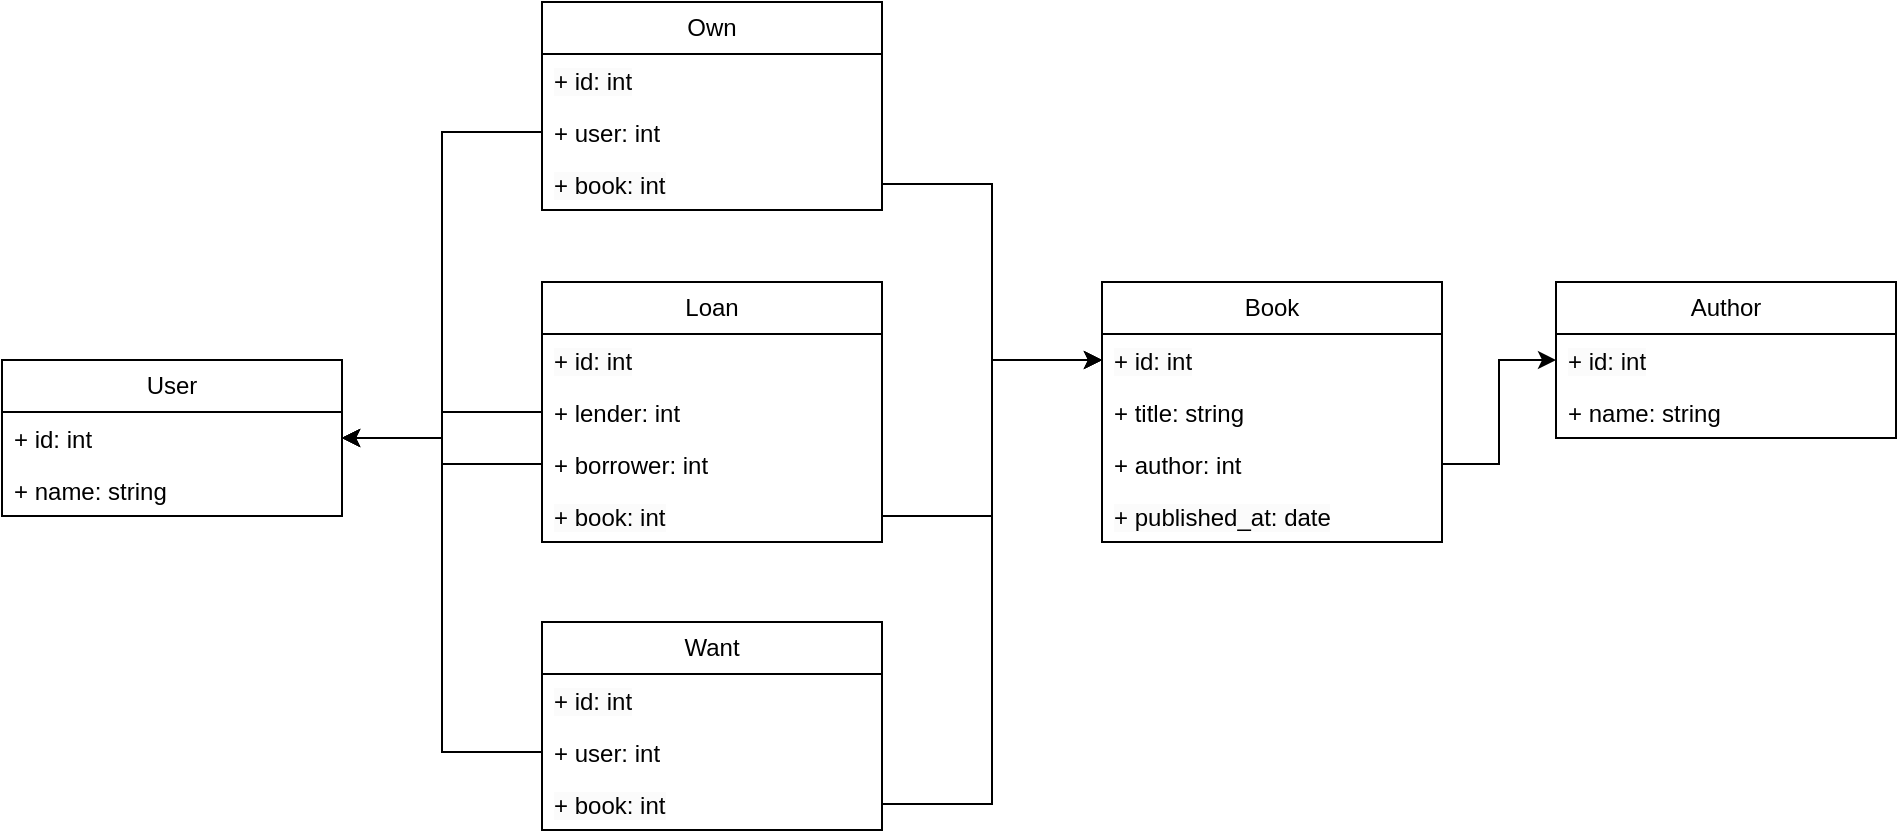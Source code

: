 <mxfile version="21.0.10" type="device"><diagram name="Page-1" id="bZn8VoKcbjFd9jEYLJrc"><mxGraphModel dx="805" dy="1113" grid="1" gridSize="10" guides="1" tooltips="1" connect="1" arrows="1" fold="1" page="1" pageScale="1" pageWidth="827" pageHeight="1169" math="0" shadow="0"><root><mxCell id="0"/><mxCell id="1" parent="0"/><mxCell id="YTPNPLfVBdaX0Bnv0ULR-1" value="Book" style="swimlane;fontStyle=0;childLayout=stackLayout;horizontal=1;startSize=26;fillColor=none;horizontalStack=0;resizeParent=1;resizeParentMax=0;resizeLast=0;collapsible=1;marginBottom=0;whiteSpace=wrap;html=1;" parent="1" vertex="1"><mxGeometry x="600" y="550" width="170" height="130" as="geometry"><mxRectangle x="340" y="560" width="70" height="30" as="alternateBounds"/></mxGeometry></mxCell><mxCell id="YTPNPLfVBdaX0Bnv0ULR-26" value="&lt;span style=&quot;caret-color: rgb(0, 0, 0); color: rgb(0, 0, 0); font-family: Helvetica; font-size: 12px; font-style: normal; font-variant-caps: normal; font-weight: 400; letter-spacing: normal; text-align: left; text-indent: 0px; text-transform: none; word-spacing: 0px; -webkit-text-stroke-width: 0px; background-color: rgb(251, 251, 251); text-decoration: none; float: none; display: inline !important;&quot;&gt;+ id: int&lt;/span&gt;" style="text;strokeColor=none;fillColor=none;align=left;verticalAlign=top;spacingLeft=4;spacingRight=4;overflow=hidden;rotatable=0;points=[[0,0.5],[1,0.5]];portConstraint=eastwest;whiteSpace=wrap;html=1;" parent="YTPNPLfVBdaX0Bnv0ULR-1" vertex="1"><mxGeometry y="26" width="170" height="26" as="geometry"/></mxCell><mxCell id="YTPNPLfVBdaX0Bnv0ULR-2" value="+ title: string" style="text;strokeColor=none;fillColor=none;align=left;verticalAlign=top;spacingLeft=4;spacingRight=4;overflow=hidden;rotatable=0;points=[[0,0.5],[1,0.5]];portConstraint=eastwest;whiteSpace=wrap;html=1;" parent="YTPNPLfVBdaX0Bnv0ULR-1" vertex="1"><mxGeometry y="52" width="170" height="26" as="geometry"/></mxCell><mxCell id="YTPNPLfVBdaX0Bnv0ULR-3" value="+ author: int" style="text;strokeColor=none;fillColor=none;align=left;verticalAlign=top;spacingLeft=4;spacingRight=4;overflow=hidden;rotatable=0;points=[[0,0.5],[1,0.5]];portConstraint=eastwest;whiteSpace=wrap;html=1;" parent="YTPNPLfVBdaX0Bnv0ULR-1" vertex="1"><mxGeometry y="78" width="170" height="26" as="geometry"/></mxCell><mxCell id="YTPNPLfVBdaX0Bnv0ULR-5" value="&lt;span style=&quot;caret-color: rgb(0, 0, 0); color: rgb(0, 0, 0); font-family: Helvetica; font-size: 12px; font-style: normal; font-variant-caps: normal; font-weight: 400; letter-spacing: normal; text-align: left; text-indent: 0px; text-transform: none; word-spacing: 0px; -webkit-text-stroke-width: 0px; background-color: rgb(251, 251, 251); text-decoration: none; float: none; display: inline !important;&quot;&gt;+ published_at: date&lt;/span&gt;" style="text;strokeColor=none;fillColor=none;align=left;verticalAlign=top;spacingLeft=4;spacingRight=4;overflow=hidden;rotatable=0;points=[[0,0.5],[1,0.5]];portConstraint=eastwest;whiteSpace=wrap;html=1;" parent="YTPNPLfVBdaX0Bnv0ULR-1" vertex="1"><mxGeometry y="104" width="170" height="26" as="geometry"/></mxCell><mxCell id="YTPNPLfVBdaX0Bnv0ULR-6" value="Author" style="swimlane;fontStyle=0;childLayout=stackLayout;horizontal=1;startSize=26;fillColor=none;horizontalStack=0;resizeParent=1;resizeParentMax=0;resizeLast=0;collapsible=1;marginBottom=0;whiteSpace=wrap;html=1;" parent="1" vertex="1"><mxGeometry x="827" y="550" width="170" height="78" as="geometry"><mxRectangle x="340" y="560" width="70" height="30" as="alternateBounds"/></mxGeometry></mxCell><mxCell id="YTPNPLfVBdaX0Bnv0ULR-27" value="&lt;span style=&quot;caret-color: rgb(0, 0, 0); color: rgb(0, 0, 0); font-family: Helvetica; font-size: 12px; font-style: normal; font-variant-caps: normal; font-weight: 400; letter-spacing: normal; text-align: left; text-indent: 0px; text-transform: none; word-spacing: 0px; -webkit-text-stroke-width: 0px; background-color: rgb(251, 251, 251); text-decoration: none; float: none; display: inline !important;&quot;&gt;+ id: int&lt;/span&gt;" style="text;strokeColor=none;fillColor=none;align=left;verticalAlign=top;spacingLeft=4;spacingRight=4;overflow=hidden;rotatable=0;points=[[0,0.5],[1,0.5]];portConstraint=eastwest;whiteSpace=wrap;html=1;" parent="YTPNPLfVBdaX0Bnv0ULR-6" vertex="1"><mxGeometry y="26" width="170" height="26" as="geometry"/></mxCell><mxCell id="YTPNPLfVBdaX0Bnv0ULR-7" value="+ name: string" style="text;strokeColor=none;fillColor=none;align=left;verticalAlign=top;spacingLeft=4;spacingRight=4;overflow=hidden;rotatable=0;points=[[0,0.5],[1,0.5]];portConstraint=eastwest;whiteSpace=wrap;html=1;" parent="YTPNPLfVBdaX0Bnv0ULR-6" vertex="1"><mxGeometry y="52" width="170" height="26" as="geometry"/></mxCell><mxCell id="YTPNPLfVBdaX0Bnv0ULR-10" value="User" style="swimlane;fontStyle=0;childLayout=stackLayout;horizontal=1;startSize=26;fillColor=none;horizontalStack=0;resizeParent=1;resizeParentMax=0;resizeLast=0;collapsible=1;marginBottom=0;whiteSpace=wrap;html=1;" parent="1" vertex="1"><mxGeometry x="50" y="589" width="170" height="78" as="geometry"><mxRectangle x="340" y="560" width="70" height="30" as="alternateBounds"/></mxGeometry></mxCell><mxCell id="YTPNPLfVBdaX0Bnv0ULR-23" value="+ id: int" style="text;strokeColor=none;fillColor=none;align=left;verticalAlign=top;spacingLeft=4;spacingRight=4;overflow=hidden;rotatable=0;points=[[0,0.5],[1,0.5]];portConstraint=eastwest;whiteSpace=wrap;html=1;" parent="YTPNPLfVBdaX0Bnv0ULR-10" vertex="1"><mxGeometry y="26" width="170" height="26" as="geometry"/></mxCell><mxCell id="YTPNPLfVBdaX0Bnv0ULR-11" value="+ name: string" style="text;strokeColor=none;fillColor=none;align=left;verticalAlign=top;spacingLeft=4;spacingRight=4;overflow=hidden;rotatable=0;points=[[0,0.5],[1,0.5]];portConstraint=eastwest;whiteSpace=wrap;html=1;" parent="YTPNPLfVBdaX0Bnv0ULR-10" vertex="1"><mxGeometry y="52" width="170" height="26" as="geometry"/></mxCell><mxCell id="YTPNPLfVBdaX0Bnv0ULR-14" value="Loan" style="swimlane;fontStyle=0;childLayout=stackLayout;horizontal=1;startSize=26;fillColor=none;horizontalStack=0;resizeParent=1;resizeParentMax=0;resizeLast=0;collapsible=1;marginBottom=0;whiteSpace=wrap;html=1;" parent="1" vertex="1"><mxGeometry x="320" y="550" width="170" height="130" as="geometry"><mxRectangle x="340" y="560" width="70" height="30" as="alternateBounds"/></mxGeometry></mxCell><mxCell id="YTPNPLfVBdaX0Bnv0ULR-25" value="&lt;span style=&quot;caret-color: rgb(0, 0, 0); color: rgb(0, 0, 0); font-family: Helvetica; font-size: 12px; font-style: normal; font-variant-caps: normal; font-weight: 400; letter-spacing: normal; text-align: left; text-indent: 0px; text-transform: none; word-spacing: 0px; -webkit-text-stroke-width: 0px; background-color: rgb(251, 251, 251); text-decoration: none; float: none; display: inline !important;&quot;&gt;+ id: int&lt;/span&gt;" style="text;strokeColor=none;fillColor=none;align=left;verticalAlign=top;spacingLeft=4;spacingRight=4;overflow=hidden;rotatable=0;points=[[0,0.5],[1,0.5]];portConstraint=eastwest;whiteSpace=wrap;html=1;" parent="YTPNPLfVBdaX0Bnv0ULR-14" vertex="1"><mxGeometry y="26" width="170" height="26" as="geometry"/></mxCell><mxCell id="YTPNPLfVBdaX0Bnv0ULR-15" value="+ lender: int" style="text;strokeColor=none;fillColor=none;align=left;verticalAlign=top;spacingLeft=4;spacingRight=4;overflow=hidden;rotatable=0;points=[[0,0.5],[1,0.5]];portConstraint=eastwest;whiteSpace=wrap;html=1;" parent="YTPNPLfVBdaX0Bnv0ULR-14" vertex="1"><mxGeometry y="52" width="170" height="26" as="geometry"/></mxCell><mxCell id="YTPNPLfVBdaX0Bnv0ULR-16" value="+ borrower: int" style="text;strokeColor=none;fillColor=none;align=left;verticalAlign=top;spacingLeft=4;spacingRight=4;overflow=hidden;rotatable=0;points=[[0,0.5],[1,0.5]];portConstraint=eastwest;whiteSpace=wrap;html=1;" parent="YTPNPLfVBdaX0Bnv0ULR-14" vertex="1"><mxGeometry y="78" width="170" height="26" as="geometry"/></mxCell><mxCell id="YTPNPLfVBdaX0Bnv0ULR-17" value="&lt;span style=&quot;caret-color: rgb(0, 0, 0); color: rgb(0, 0, 0); font-family: Helvetica; font-size: 12px; font-style: normal; font-variant-caps: normal; font-weight: 400; letter-spacing: normal; text-align: left; text-indent: 0px; text-transform: none; word-spacing: 0px; -webkit-text-stroke-width: 0px; background-color: rgb(251, 251, 251); text-decoration: none; float: none; display: inline !important;&quot;&gt;+ book: int&lt;/span&gt;" style="text;strokeColor=none;fillColor=none;align=left;verticalAlign=top;spacingLeft=4;spacingRight=4;overflow=hidden;rotatable=0;points=[[0,0.5],[1,0.5]];portConstraint=eastwest;whiteSpace=wrap;html=1;" parent="YTPNPLfVBdaX0Bnv0ULR-14" vertex="1"><mxGeometry y="104" width="170" height="26" as="geometry"/></mxCell><mxCell id="YTPNPLfVBdaX0Bnv0ULR-21" style="rounded=0;orthogonalLoop=1;jettySize=auto;html=1;exitX=0;exitY=0.5;exitDx=0;exitDy=0;entryX=1;entryY=0.5;entryDx=0;entryDy=0;edgeStyle=orthogonalEdgeStyle;" parent="1" source="YTPNPLfVBdaX0Bnv0ULR-15" target="YTPNPLfVBdaX0Bnv0ULR-23" edge="1"><mxGeometry relative="1" as="geometry"><mxPoint x="260" y="580" as="targetPoint"/></mxGeometry></mxCell><mxCell id="YTPNPLfVBdaX0Bnv0ULR-29" style="rounded=0;orthogonalLoop=1;jettySize=auto;html=1;exitX=1;exitY=0.5;exitDx=0;exitDy=0;entryX=0;entryY=0.5;entryDx=0;entryDy=0;edgeStyle=orthogonalEdgeStyle;" parent="1" source="YTPNPLfVBdaX0Bnv0ULR-17" target="YTPNPLfVBdaX0Bnv0ULR-26" edge="1"><mxGeometry relative="1" as="geometry"/></mxCell><mxCell id="YTPNPLfVBdaX0Bnv0ULR-30" style="edgeStyle=orthogonalEdgeStyle;rounded=0;orthogonalLoop=1;jettySize=auto;html=1;exitX=1;exitY=0.5;exitDx=0;exitDy=0;entryX=0;entryY=0.5;entryDx=0;entryDy=0;" parent="1" source="YTPNPLfVBdaX0Bnv0ULR-3" target="YTPNPLfVBdaX0Bnv0ULR-27" edge="1"><mxGeometry relative="1" as="geometry"/></mxCell><mxCell id="YTPNPLfVBdaX0Bnv0ULR-22" style="rounded=0;orthogonalLoop=1;jettySize=auto;html=1;exitX=0;exitY=0.5;exitDx=0;exitDy=0;edgeStyle=orthogonalEdgeStyle;entryX=1;entryY=0.5;entryDx=0;entryDy=0;" parent="1" source="YTPNPLfVBdaX0Bnv0ULR-16" target="YTPNPLfVBdaX0Bnv0ULR-23" edge="1"><mxGeometry relative="1" as="geometry"><mxPoint x="240" y="620" as="targetPoint"/><Array as="points"><mxPoint x="270" y="641"/><mxPoint x="270" y="628"/></Array></mxGeometry></mxCell><mxCell id="YTPNPLfVBdaX0Bnv0ULR-46" value="Own" style="swimlane;fontStyle=0;childLayout=stackLayout;horizontal=1;startSize=26;fillColor=none;horizontalStack=0;resizeParent=1;resizeParentMax=0;resizeLast=0;collapsible=1;marginBottom=0;whiteSpace=wrap;html=1;" parent="1" vertex="1"><mxGeometry x="320" y="410" width="170" height="104" as="geometry"><mxRectangle x="340" y="560" width="70" height="30" as="alternateBounds"/></mxGeometry></mxCell><mxCell id="YTPNPLfVBdaX0Bnv0ULR-47" value="&lt;span style=&quot;caret-color: rgb(0, 0, 0); color: rgb(0, 0, 0); font-family: Helvetica; font-size: 12px; font-style: normal; font-variant-caps: normal; font-weight: 400; letter-spacing: normal; text-align: left; text-indent: 0px; text-transform: none; word-spacing: 0px; -webkit-text-stroke-width: 0px; background-color: rgb(251, 251, 251); text-decoration: none; float: none; display: inline !important;&quot;&gt;+ id: int&lt;/span&gt;" style="text;strokeColor=none;fillColor=none;align=left;verticalAlign=top;spacingLeft=4;spacingRight=4;overflow=hidden;rotatable=0;points=[[0,0.5],[1,0.5]];portConstraint=eastwest;whiteSpace=wrap;html=1;" parent="YTPNPLfVBdaX0Bnv0ULR-46" vertex="1"><mxGeometry y="26" width="170" height="26" as="geometry"/></mxCell><mxCell id="YTPNPLfVBdaX0Bnv0ULR-48" value="+ user: int" style="text;strokeColor=none;fillColor=none;align=left;verticalAlign=top;spacingLeft=4;spacingRight=4;overflow=hidden;rotatable=0;points=[[0,0.5],[1,0.5]];portConstraint=eastwest;whiteSpace=wrap;html=1;" parent="YTPNPLfVBdaX0Bnv0ULR-46" vertex="1"><mxGeometry y="52" width="170" height="26" as="geometry"/></mxCell><mxCell id="YTPNPLfVBdaX0Bnv0ULR-50" value="&lt;span style=&quot;caret-color: rgb(0, 0, 0); color: rgb(0, 0, 0); font-family: Helvetica; font-size: 12px; font-style: normal; font-variant-caps: normal; font-weight: 400; letter-spacing: normal; text-align: left; text-indent: 0px; text-transform: none; word-spacing: 0px; -webkit-text-stroke-width: 0px; background-color: rgb(251, 251, 251); text-decoration: none; float: none; display: inline !important;&quot;&gt;+ book: int&lt;/span&gt;" style="text;strokeColor=none;fillColor=none;align=left;verticalAlign=top;spacingLeft=4;spacingRight=4;overflow=hidden;rotatable=0;points=[[0,0.5],[1,0.5]];portConstraint=eastwest;whiteSpace=wrap;html=1;" parent="YTPNPLfVBdaX0Bnv0ULR-46" vertex="1"><mxGeometry y="78" width="170" height="26" as="geometry"/></mxCell><mxCell id="YTPNPLfVBdaX0Bnv0ULR-52" style="edgeStyle=orthogonalEdgeStyle;rounded=0;orthogonalLoop=1;jettySize=auto;html=1;exitX=0;exitY=0.5;exitDx=0;exitDy=0;entryX=1;entryY=0.5;entryDx=0;entryDy=0;" parent="1" source="YTPNPLfVBdaX0Bnv0ULR-48" target="YTPNPLfVBdaX0Bnv0ULR-23" edge="1"><mxGeometry relative="1" as="geometry"/></mxCell><mxCell id="YTPNPLfVBdaX0Bnv0ULR-53" style="edgeStyle=orthogonalEdgeStyle;rounded=0;orthogonalLoop=1;jettySize=auto;html=1;exitX=1;exitY=0.5;exitDx=0;exitDy=0;entryX=0;entryY=0.5;entryDx=0;entryDy=0;" parent="1" source="YTPNPLfVBdaX0Bnv0ULR-50" target="YTPNPLfVBdaX0Bnv0ULR-26" edge="1"><mxGeometry relative="1" as="geometry"/></mxCell><mxCell id="YTPNPLfVBdaX0Bnv0ULR-54" value="Want" style="swimlane;fontStyle=0;childLayout=stackLayout;horizontal=1;startSize=26;fillColor=none;horizontalStack=0;resizeParent=1;resizeParentMax=0;resizeLast=0;collapsible=1;marginBottom=0;whiteSpace=wrap;html=1;" parent="1" vertex="1"><mxGeometry x="320" y="720" width="170" height="104" as="geometry"><mxRectangle x="340" y="560" width="70" height="30" as="alternateBounds"/></mxGeometry></mxCell><mxCell id="YTPNPLfVBdaX0Bnv0ULR-55" value="&lt;span style=&quot;caret-color: rgb(0, 0, 0); color: rgb(0, 0, 0); font-family: Helvetica; font-size: 12px; font-style: normal; font-variant-caps: normal; font-weight: 400; letter-spacing: normal; text-align: left; text-indent: 0px; text-transform: none; word-spacing: 0px; -webkit-text-stroke-width: 0px; background-color: rgb(251, 251, 251); text-decoration: none; float: none; display: inline !important;&quot;&gt;+ id: int&lt;/span&gt;" style="text;strokeColor=none;fillColor=none;align=left;verticalAlign=top;spacingLeft=4;spacingRight=4;overflow=hidden;rotatable=0;points=[[0,0.5],[1,0.5]];portConstraint=eastwest;whiteSpace=wrap;html=1;" parent="YTPNPLfVBdaX0Bnv0ULR-54" vertex="1"><mxGeometry y="26" width="170" height="26" as="geometry"/></mxCell><mxCell id="YTPNPLfVBdaX0Bnv0ULR-56" value="+ user: int" style="text;strokeColor=none;fillColor=none;align=left;verticalAlign=top;spacingLeft=4;spacingRight=4;overflow=hidden;rotatable=0;points=[[0,0.5],[1,0.5]];portConstraint=eastwest;whiteSpace=wrap;html=1;" parent="YTPNPLfVBdaX0Bnv0ULR-54" vertex="1"><mxGeometry y="52" width="170" height="26" as="geometry"/></mxCell><mxCell id="YTPNPLfVBdaX0Bnv0ULR-57" value="&lt;span style=&quot;caret-color: rgb(0, 0, 0); color: rgb(0, 0, 0); font-family: Helvetica; font-size: 12px; font-style: normal; font-variant-caps: normal; font-weight: 400; letter-spacing: normal; text-align: left; text-indent: 0px; text-transform: none; word-spacing: 0px; -webkit-text-stroke-width: 0px; background-color: rgb(251, 251, 251); text-decoration: none; float: none; display: inline !important;&quot;&gt;+ book: int&lt;/span&gt;" style="text;strokeColor=none;fillColor=none;align=left;verticalAlign=top;spacingLeft=4;spacingRight=4;overflow=hidden;rotatable=0;points=[[0,0.5],[1,0.5]];portConstraint=eastwest;whiteSpace=wrap;html=1;" parent="YTPNPLfVBdaX0Bnv0ULR-54" vertex="1"><mxGeometry y="78" width="170" height="26" as="geometry"/></mxCell><mxCell id="YTPNPLfVBdaX0Bnv0ULR-58" style="edgeStyle=orthogonalEdgeStyle;rounded=0;orthogonalLoop=1;jettySize=auto;html=1;exitX=0;exitY=0.5;exitDx=0;exitDy=0;entryX=1;entryY=0.5;entryDx=0;entryDy=0;" parent="1" source="YTPNPLfVBdaX0Bnv0ULR-56" target="YTPNPLfVBdaX0Bnv0ULR-23" edge="1"><mxGeometry relative="1" as="geometry"/></mxCell><mxCell id="YTPNPLfVBdaX0Bnv0ULR-59" style="edgeStyle=orthogonalEdgeStyle;rounded=0;orthogonalLoop=1;jettySize=auto;html=1;exitX=1;exitY=0.5;exitDx=0;exitDy=0;entryX=0;entryY=0.5;entryDx=0;entryDy=0;" parent="1" source="YTPNPLfVBdaX0Bnv0ULR-57" target="YTPNPLfVBdaX0Bnv0ULR-26" edge="1"><mxGeometry relative="1" as="geometry"/></mxCell></root></mxGraphModel></diagram></mxfile>